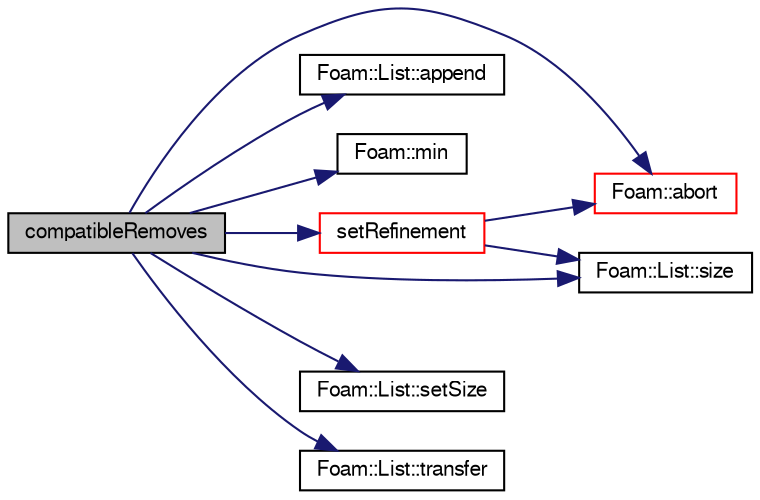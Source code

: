 digraph "compatibleRemoves"
{
  bgcolor="transparent";
  edge [fontname="FreeSans",fontsize="10",labelfontname="FreeSans",labelfontsize="10"];
  node [fontname="FreeSans",fontsize="10",shape=record];
  rankdir="LR";
  Node490 [label="compatibleRemoves",height=0.2,width=0.4,color="black", fillcolor="grey75", style="filled", fontcolor="black"];
  Node490 -> Node491 [color="midnightblue",fontsize="10",style="solid",fontname="FreeSans"];
  Node491 [label="Foam::abort",height=0.2,width=0.4,color="red",URL="$a21124.html#a447107a607d03e417307c203fa5fb44b"];
  Node490 -> Node534 [color="midnightblue",fontsize="10",style="solid",fontname="FreeSans"];
  Node534 [label="Foam::List::append",height=0.2,width=0.4,color="black",URL="$a25694.html#a399dd2bf0d9a32016717dc90126f016b",tooltip="Append an element at the end of the list. "];
  Node490 -> Node535 [color="midnightblue",fontsize="10",style="solid",fontname="FreeSans"];
  Node535 [label="Foam::min",height=0.2,width=0.4,color="black",URL="$a21124.html#a253e112ad2d56d96230ff39ea7f442dc"];
  Node490 -> Node536 [color="midnightblue",fontsize="10",style="solid",fontname="FreeSans"];
  Node536 [label="setRefinement",height=0.2,width=0.4,color="red",URL="$a21702.html#aa64a3bc5eb9317256be6646095e690d9",tooltip="Play commands into polyTopoChange to remove faces. "];
  Node536 -> Node491 [color="midnightblue",fontsize="10",style="solid",fontname="FreeSans"];
  Node536 -> Node559 [color="midnightblue",fontsize="10",style="solid",fontname="FreeSans"];
  Node559 [label="Foam::List::size",height=0.2,width=0.4,color="black",URL="$a25694.html#a8a5f6fa29bd4b500caf186f60245b384",tooltip="Override size to be inconsistent with allocated storage. "];
  Node490 -> Node574 [color="midnightblue",fontsize="10",style="solid",fontname="FreeSans"];
  Node574 [label="Foam::List::setSize",height=0.2,width=0.4,color="black",URL="$a25694.html#aedb985ffeaf1bdbfeccc2a8730405703",tooltip="Reset size of List. "];
  Node490 -> Node559 [color="midnightblue",fontsize="10",style="solid",fontname="FreeSans"];
  Node490 -> Node590 [color="midnightblue",fontsize="10",style="solid",fontname="FreeSans"];
  Node590 [label="Foam::List::transfer",height=0.2,width=0.4,color="black",URL="$a25694.html#a25ad1d2084d16b234b0cf91c07e832c0",tooltip="Transfer the contents of the argument List into this list. "];
}
